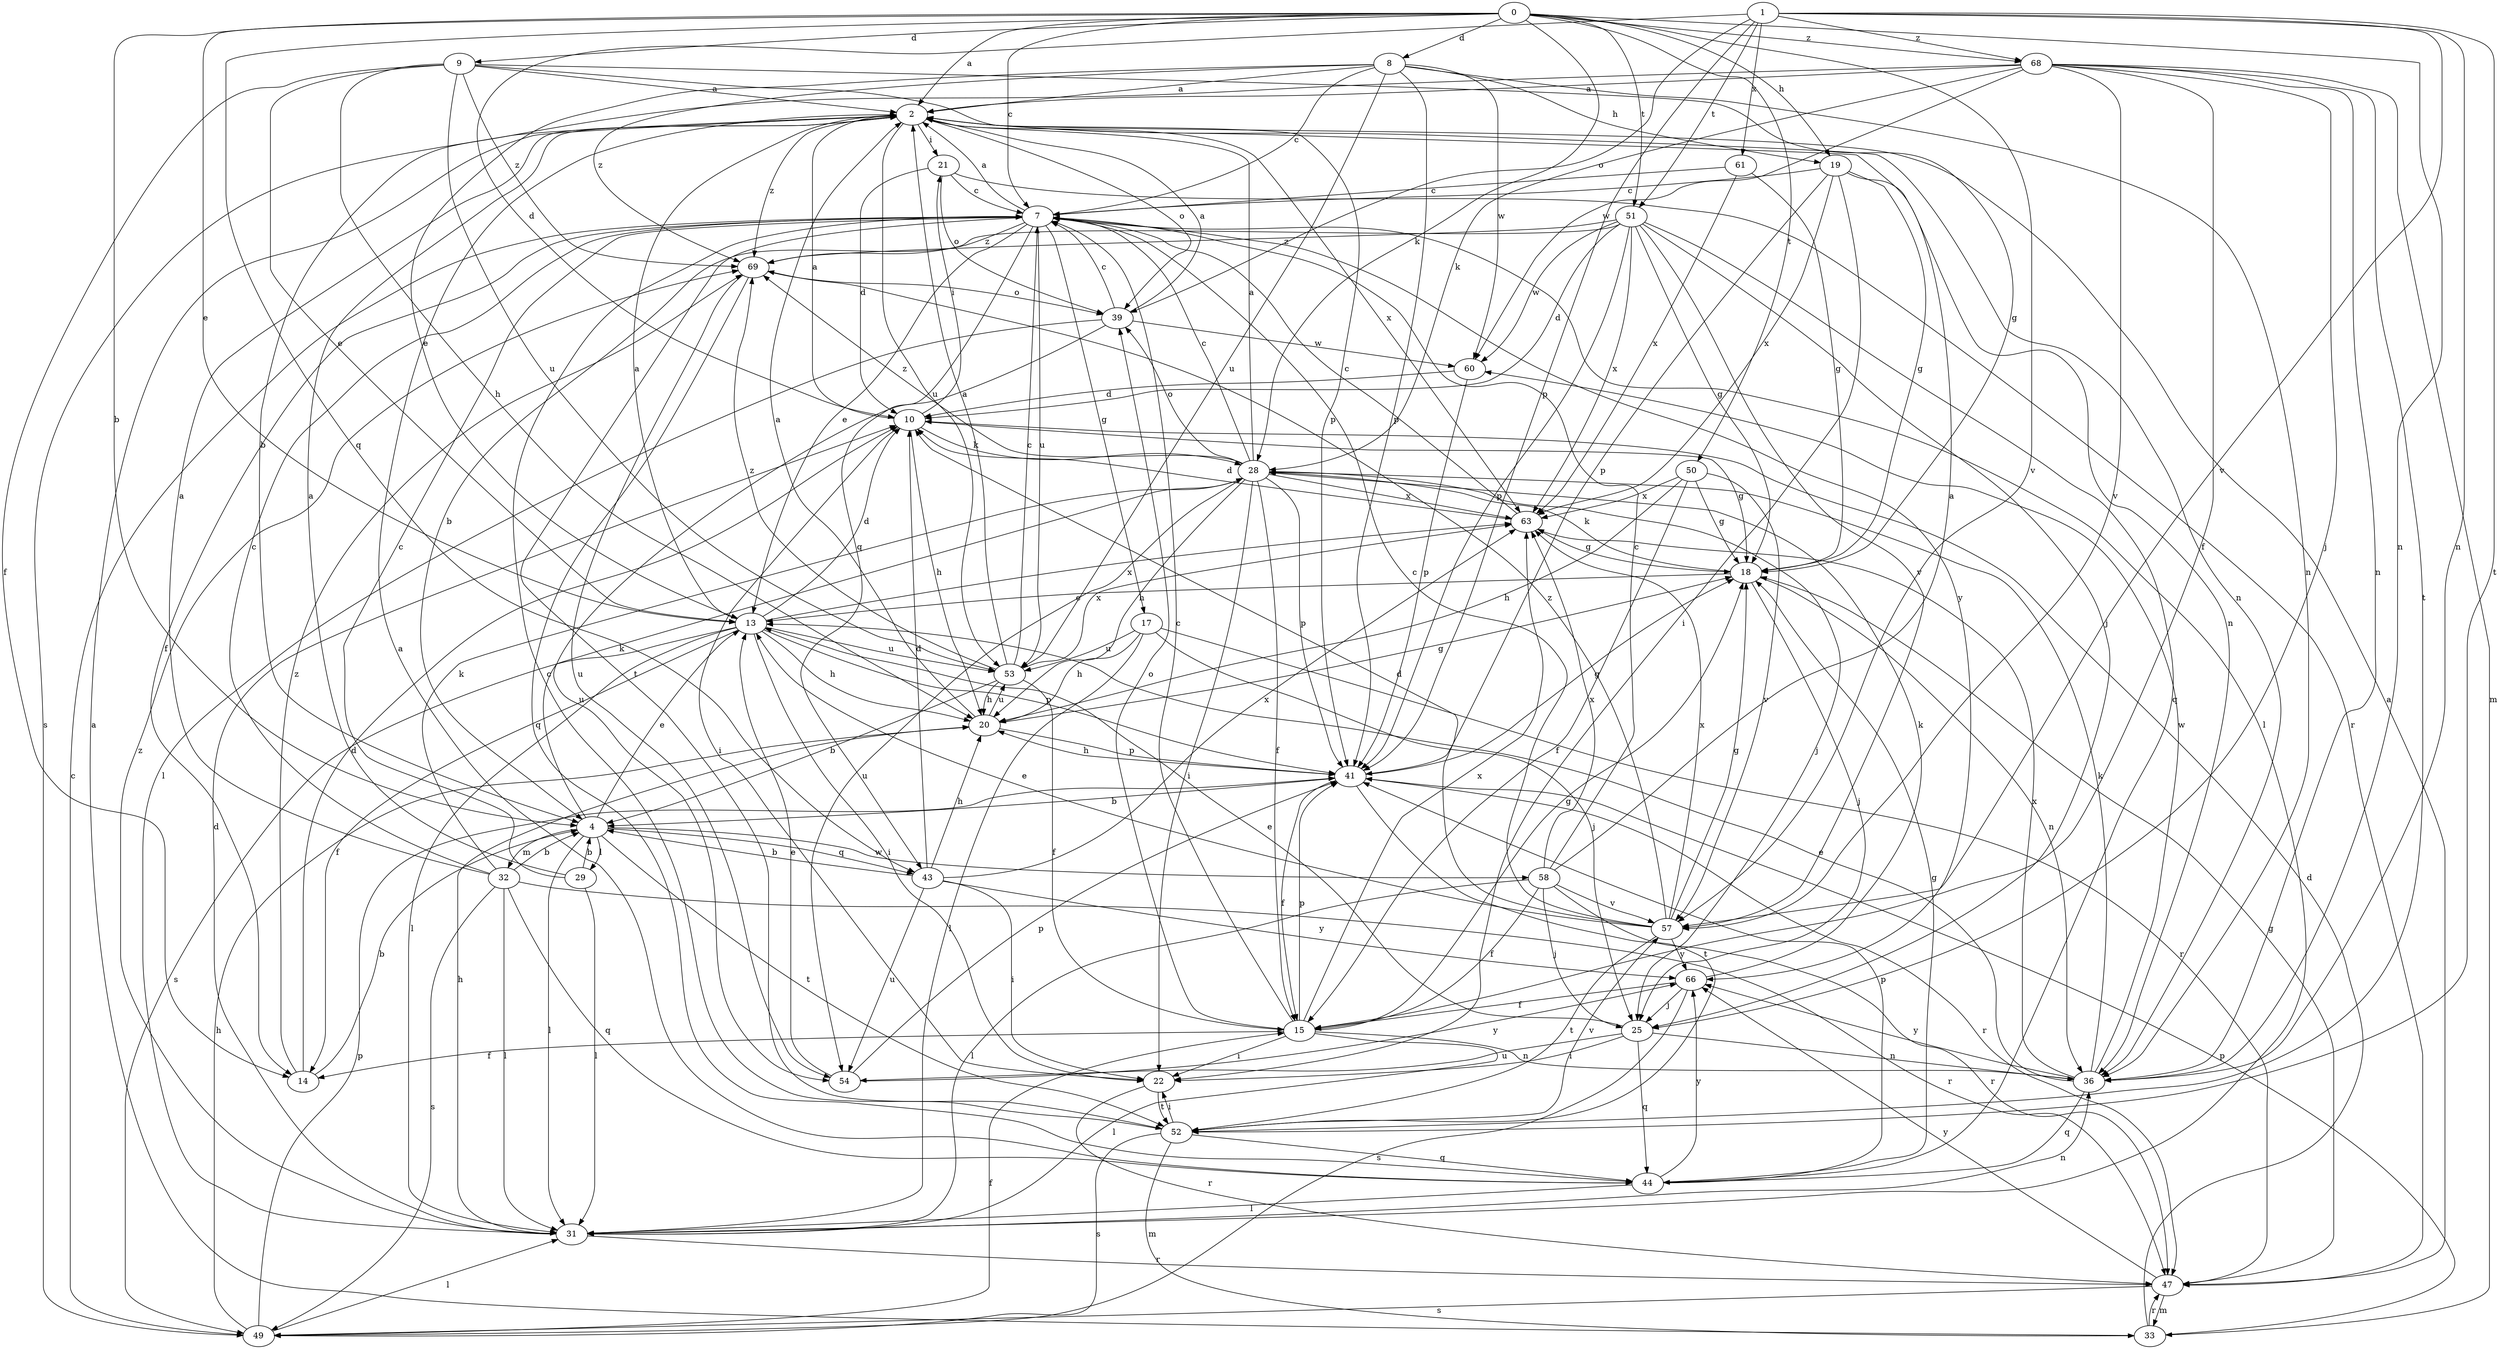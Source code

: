 strict digraph  {
0;
1;
2;
4;
7;
8;
9;
10;
13;
14;
15;
17;
18;
19;
20;
21;
22;
25;
28;
29;
31;
32;
33;
36;
39;
41;
43;
44;
47;
49;
50;
51;
52;
53;
54;
57;
58;
60;
61;
63;
66;
68;
69;
0 -> 2  [label=a];
0 -> 4  [label=b];
0 -> 7  [label=c];
0 -> 8  [label=d];
0 -> 9  [label=d];
0 -> 13  [label=e];
0 -> 19  [label=h];
0 -> 28  [label=k];
0 -> 36  [label=n];
0 -> 43  [label=q];
0 -> 50  [label=t];
0 -> 51  [label=t];
0 -> 57  [label=v];
0 -> 68  [label=z];
1 -> 10  [label=d];
1 -> 36  [label=n];
1 -> 39  [label=o];
1 -> 41  [label=p];
1 -> 51  [label=t];
1 -> 52  [label=t];
1 -> 57  [label=v];
1 -> 61  [label=x];
1 -> 68  [label=z];
2 -> 21  [label=i];
2 -> 36  [label=n];
2 -> 39  [label=o];
2 -> 49  [label=s];
2 -> 53  [label=u];
2 -> 63  [label=x];
2 -> 69  [label=z];
4 -> 13  [label=e];
4 -> 28  [label=k];
4 -> 29  [label=l];
4 -> 31  [label=l];
4 -> 32  [label=m];
4 -> 43  [label=q];
4 -> 52  [label=t];
4 -> 58  [label=w];
7 -> 2  [label=a];
7 -> 13  [label=e];
7 -> 14  [label=f];
7 -> 17  [label=g];
7 -> 31  [label=l];
7 -> 43  [label=q];
7 -> 52  [label=t];
7 -> 53  [label=u];
7 -> 66  [label=y];
7 -> 69  [label=z];
8 -> 2  [label=a];
8 -> 7  [label=c];
8 -> 13  [label=e];
8 -> 19  [label=h];
8 -> 36  [label=n];
8 -> 41  [label=p];
8 -> 53  [label=u];
8 -> 60  [label=w];
8 -> 69  [label=z];
9 -> 2  [label=a];
9 -> 13  [label=e];
9 -> 14  [label=f];
9 -> 18  [label=g];
9 -> 20  [label=h];
9 -> 41  [label=p];
9 -> 53  [label=u];
9 -> 69  [label=z];
10 -> 2  [label=a];
10 -> 18  [label=g];
10 -> 20  [label=h];
10 -> 21  [label=i];
10 -> 22  [label=i];
10 -> 28  [label=k];
13 -> 2  [label=a];
13 -> 10  [label=d];
13 -> 14  [label=f];
13 -> 20  [label=h];
13 -> 22  [label=i];
13 -> 31  [label=l];
13 -> 41  [label=p];
13 -> 49  [label=s];
13 -> 53  [label=u];
13 -> 63  [label=x];
14 -> 4  [label=b];
14 -> 10  [label=d];
14 -> 69  [label=z];
15 -> 7  [label=c];
15 -> 14  [label=f];
15 -> 18  [label=g];
15 -> 22  [label=i];
15 -> 31  [label=l];
15 -> 36  [label=n];
15 -> 39  [label=o];
15 -> 41  [label=p];
15 -> 63  [label=x];
17 -> 20  [label=h];
17 -> 25  [label=j];
17 -> 31  [label=l];
17 -> 47  [label=r];
17 -> 53  [label=u];
18 -> 13  [label=e];
18 -> 25  [label=j];
18 -> 28  [label=k];
18 -> 36  [label=n];
19 -> 7  [label=c];
19 -> 18  [label=g];
19 -> 22  [label=i];
19 -> 36  [label=n];
19 -> 41  [label=p];
19 -> 63  [label=x];
20 -> 2  [label=a];
20 -> 18  [label=g];
20 -> 41  [label=p];
20 -> 53  [label=u];
21 -> 7  [label=c];
21 -> 10  [label=d];
21 -> 39  [label=o];
21 -> 47  [label=r];
22 -> 47  [label=r];
22 -> 52  [label=t];
25 -> 13  [label=e];
25 -> 22  [label=i];
25 -> 36  [label=n];
25 -> 44  [label=q];
25 -> 54  [label=u];
28 -> 2  [label=a];
28 -> 7  [label=c];
28 -> 15  [label=f];
28 -> 20  [label=h];
28 -> 22  [label=i];
28 -> 25  [label=j];
28 -> 39  [label=o];
28 -> 41  [label=p];
28 -> 54  [label=u];
28 -> 63  [label=x];
28 -> 69  [label=z];
29 -> 2  [label=a];
29 -> 4  [label=b];
29 -> 7  [label=c];
29 -> 31  [label=l];
31 -> 10  [label=d];
31 -> 20  [label=h];
31 -> 36  [label=n];
31 -> 47  [label=r];
31 -> 69  [label=z];
32 -> 2  [label=a];
32 -> 4  [label=b];
32 -> 7  [label=c];
32 -> 28  [label=k];
32 -> 31  [label=l];
32 -> 44  [label=q];
32 -> 47  [label=r];
32 -> 49  [label=s];
33 -> 2  [label=a];
33 -> 10  [label=d];
33 -> 41  [label=p];
33 -> 47  [label=r];
36 -> 13  [label=e];
36 -> 28  [label=k];
36 -> 44  [label=q];
36 -> 60  [label=w];
36 -> 63  [label=x];
36 -> 66  [label=y];
39 -> 2  [label=a];
39 -> 7  [label=c];
39 -> 31  [label=l];
39 -> 54  [label=u];
39 -> 60  [label=w];
41 -> 4  [label=b];
41 -> 15  [label=f];
41 -> 18  [label=g];
41 -> 20  [label=h];
41 -> 47  [label=r];
41 -> 52  [label=t];
43 -> 4  [label=b];
43 -> 10  [label=d];
43 -> 20  [label=h];
43 -> 22  [label=i];
43 -> 54  [label=u];
43 -> 63  [label=x];
43 -> 66  [label=y];
44 -> 2  [label=a];
44 -> 18  [label=g];
44 -> 31  [label=l];
44 -> 41  [label=p];
44 -> 66  [label=y];
47 -> 2  [label=a];
47 -> 18  [label=g];
47 -> 33  [label=m];
47 -> 49  [label=s];
47 -> 66  [label=y];
49 -> 7  [label=c];
49 -> 15  [label=f];
49 -> 20  [label=h];
49 -> 31  [label=l];
49 -> 41  [label=p];
50 -> 15  [label=f];
50 -> 18  [label=g];
50 -> 20  [label=h];
50 -> 57  [label=v];
50 -> 63  [label=x];
51 -> 4  [label=b];
51 -> 10  [label=d];
51 -> 18  [label=g];
51 -> 25  [label=j];
51 -> 41  [label=p];
51 -> 44  [label=q];
51 -> 57  [label=v];
51 -> 60  [label=w];
51 -> 63  [label=x];
51 -> 69  [label=z];
52 -> 7  [label=c];
52 -> 22  [label=i];
52 -> 33  [label=m];
52 -> 44  [label=q];
52 -> 49  [label=s];
52 -> 57  [label=v];
53 -> 2  [label=a];
53 -> 4  [label=b];
53 -> 7  [label=c];
53 -> 15  [label=f];
53 -> 20  [label=h];
53 -> 63  [label=x];
53 -> 69  [label=z];
54 -> 13  [label=e];
54 -> 41  [label=p];
54 -> 66  [label=y];
57 -> 7  [label=c];
57 -> 10  [label=d];
57 -> 13  [label=e];
57 -> 18  [label=g];
57 -> 52  [label=t];
57 -> 63  [label=x];
57 -> 66  [label=y];
57 -> 69  [label=z];
58 -> 2  [label=a];
58 -> 7  [label=c];
58 -> 15  [label=f];
58 -> 25  [label=j];
58 -> 31  [label=l];
58 -> 47  [label=r];
58 -> 57  [label=v];
58 -> 63  [label=x];
60 -> 10  [label=d];
60 -> 41  [label=p];
61 -> 7  [label=c];
61 -> 18  [label=g];
61 -> 63  [label=x];
63 -> 7  [label=c];
63 -> 10  [label=d];
63 -> 18  [label=g];
66 -> 15  [label=f];
66 -> 25  [label=j];
66 -> 28  [label=k];
66 -> 49  [label=s];
68 -> 2  [label=a];
68 -> 4  [label=b];
68 -> 15  [label=f];
68 -> 25  [label=j];
68 -> 28  [label=k];
68 -> 33  [label=m];
68 -> 36  [label=n];
68 -> 52  [label=t];
68 -> 57  [label=v];
68 -> 60  [label=w];
69 -> 39  [label=o];
69 -> 44  [label=q];
69 -> 54  [label=u];
}
